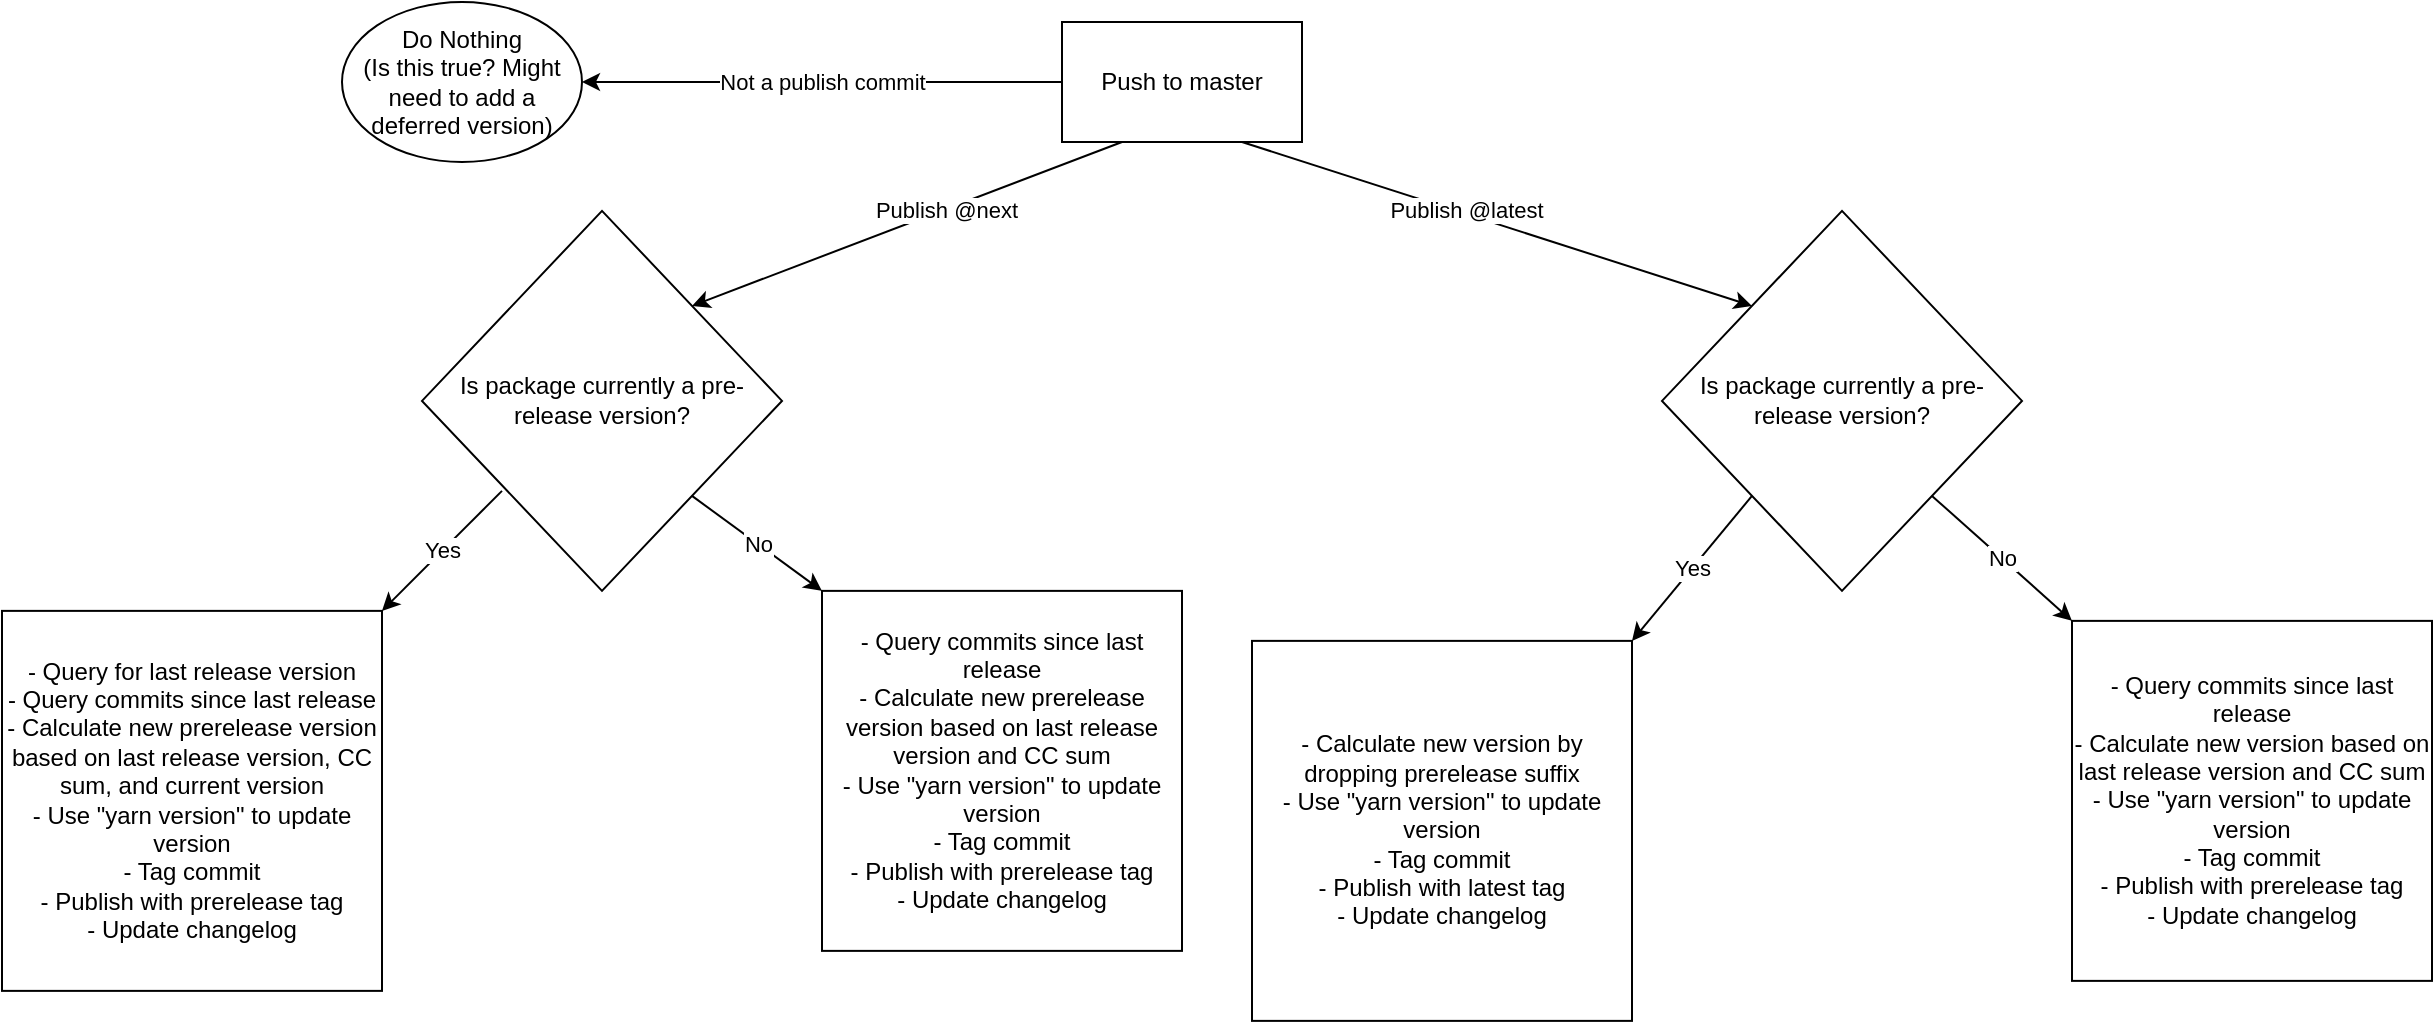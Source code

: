 <mxfile version="14.2.6" type="github">
  <diagram name="Page-1" id="8ce9d11a-91a2-4d17-14d8-a56ed91bf033">
    <mxGraphModel dx="2762" dy="1406" grid="1" gridSize="10" guides="1" tooltips="1" connect="1" arrows="1" fold="1" page="1" pageScale="1" pageWidth="1100" pageHeight="850" background="#ffffff" math="0" shadow="0">
      <root>
        <mxCell id="0" />
        <mxCell id="1" parent="0" />
        <mxCell id="frzOcebAlhDAod7eqseu-1" value="Push to master" style="rounded=0;whiteSpace=wrap;html=1;" vertex="1" parent="1">
          <mxGeometry x="490" y="40" width="120" height="60" as="geometry" />
        </mxCell>
        <mxCell id="frzOcebAlhDAod7eqseu-2" value="" style="endArrow=classic;html=1;exitX=0.25;exitY=1;exitDx=0;exitDy=0;entryX=1;entryY=0;entryDx=0;entryDy=0;" edge="1" parent="1" source="frzOcebAlhDAod7eqseu-1" target="frzOcebAlhDAod7eqseu-7">
          <mxGeometry width="50" height="50" relative="1" as="geometry">
            <mxPoint x="430" y="220" as="sourcePoint" />
            <mxPoint x="480" y="170" as="targetPoint" />
          </mxGeometry>
        </mxCell>
        <mxCell id="frzOcebAlhDAod7eqseu-5" value="Publish @next" style="edgeLabel;html=1;align=center;verticalAlign=middle;resizable=0;points=[];" vertex="1" connectable="0" parent="frzOcebAlhDAod7eqseu-2">
          <mxGeometry x="-0.178" relative="1" as="geometry">
            <mxPoint as="offset" />
          </mxGeometry>
        </mxCell>
        <mxCell id="frzOcebAlhDAod7eqseu-3" value="Not a publish commit" style="endArrow=classic;html=1;exitX=0;exitY=0.5;exitDx=0;exitDy=0;entryX=1;entryY=0.5;entryDx=0;entryDy=0;" edge="1" parent="1" source="frzOcebAlhDAod7eqseu-1" target="frzOcebAlhDAod7eqseu-4">
          <mxGeometry width="50" height="50" relative="1" as="geometry">
            <mxPoint x="340" y="100" as="sourcePoint" />
            <mxPoint x="290" y="70" as="targetPoint" />
          </mxGeometry>
        </mxCell>
        <mxCell id="frzOcebAlhDAod7eqseu-4" value="Do Nothing&lt;br&gt;(Is this true? Might need to add a deferred version)" style="ellipse;whiteSpace=wrap;html=1;" vertex="1" parent="1">
          <mxGeometry x="130" y="30" width="120" height="80" as="geometry" />
        </mxCell>
        <mxCell id="frzOcebAlhDAod7eqseu-7" value="Is package currently a pre-release version?" style="rhombus;whiteSpace=wrap;html=1;" vertex="1" parent="1">
          <mxGeometry x="170" y="134.44" width="180" height="190" as="geometry" />
        </mxCell>
        <mxCell id="frzOcebAlhDAod7eqseu-8" value="Yes" style="endArrow=classic;html=1;" edge="1" parent="1">
          <mxGeometry width="50" height="50" relative="1" as="geometry">
            <mxPoint x="210" y="274.44" as="sourcePoint" />
            <mxPoint x="150" y="334.44" as="targetPoint" />
          </mxGeometry>
        </mxCell>
        <mxCell id="frzOcebAlhDAod7eqseu-9" value="- Query for last release version&lt;br&gt;- Query commits since last release&lt;br&gt;- Calculate new prerelease version based on last release version, CC sum, and current version&lt;br&gt;- Use &quot;yarn version&quot; to update version&lt;br&gt;- Tag commit&lt;br&gt;- Publish with prerelease tag&lt;br&gt;- Update changelog" style="whiteSpace=wrap;html=1;aspect=fixed;" vertex="1" parent="1">
          <mxGeometry x="-40" y="334.44" width="190" height="190" as="geometry" />
        </mxCell>
        <mxCell id="frzOcebAlhDAod7eqseu-10" value="No" style="endArrow=classic;html=1;exitX=1;exitY=1;exitDx=0;exitDy=0;" edge="1" parent="1" source="frzOcebAlhDAod7eqseu-7">
          <mxGeometry width="50" height="50" relative="1" as="geometry">
            <mxPoint x="330" y="334.44" as="sourcePoint" />
            <mxPoint x="370" y="324.44" as="targetPoint" />
          </mxGeometry>
        </mxCell>
        <mxCell id="frzOcebAlhDAod7eqseu-11" value="- Query commits since last release&lt;br&gt;- Calculate new prerelease version based on last release version and CC sum&lt;br&gt;- Use &quot;yarn version&quot; to update version&lt;br&gt;- Tag commit&lt;br&gt;- Publish with prerelease tag&lt;br&gt;- Update changelog" style="whiteSpace=wrap;html=1;aspect=fixed;" vertex="1" parent="1">
          <mxGeometry x="370" y="324.44" width="180" height="180" as="geometry" />
        </mxCell>
        <mxCell id="frzOcebAlhDAod7eqseu-12" value="" style="endArrow=classic;html=1;exitX=0.75;exitY=1;exitDx=0;exitDy=0;entryX=0;entryY=0;entryDx=0;entryDy=0;" edge="1" parent="1" source="frzOcebAlhDAod7eqseu-1" target="frzOcebAlhDAod7eqseu-16">
          <mxGeometry width="50" height="50" relative="1" as="geometry">
            <mxPoint x="620" y="180" as="sourcePoint" />
            <mxPoint x="770" y="230" as="targetPoint" />
          </mxGeometry>
        </mxCell>
        <mxCell id="frzOcebAlhDAod7eqseu-13" value="Publish @latest" style="edgeLabel;html=1;align=center;verticalAlign=middle;resizable=0;points=[];" vertex="1" connectable="0" parent="frzOcebAlhDAod7eqseu-12">
          <mxGeometry x="-0.128" y="2" relative="1" as="geometry">
            <mxPoint as="offset" />
          </mxGeometry>
        </mxCell>
        <mxCell id="frzOcebAlhDAod7eqseu-16" value="Is package currently a pre-release version?" style="rhombus;whiteSpace=wrap;html=1;" vertex="1" parent="1">
          <mxGeometry x="790" y="134.44" width="180" height="190" as="geometry" />
        </mxCell>
        <mxCell id="frzOcebAlhDAod7eqseu-17" value="Yes" style="endArrow=classic;html=1;exitX=0;exitY=1;exitDx=0;exitDy=0;" edge="1" parent="1" source="frzOcebAlhDAod7eqseu-16">
          <mxGeometry width="50" height="50" relative="1" as="geometry">
            <mxPoint x="835" y="289.44" as="sourcePoint" />
            <mxPoint x="775" y="349.44" as="targetPoint" />
          </mxGeometry>
        </mxCell>
        <mxCell id="frzOcebAlhDAod7eqseu-18" value="- Calculate new version by dropping prerelease suffix&lt;br&gt;- Use &quot;yarn version&quot; to update version&lt;br&gt;- Tag commit&lt;br&gt;- Publish with latest tag&lt;br&gt;- Update changelog" style="whiteSpace=wrap;html=1;aspect=fixed;" vertex="1" parent="1">
          <mxGeometry x="585" y="349.44" width="190" height="190" as="geometry" />
        </mxCell>
        <mxCell id="frzOcebAlhDAod7eqseu-19" value="No" style="endArrow=classic;html=1;exitX=1;exitY=1;exitDx=0;exitDy=0;" edge="1" parent="1" source="frzOcebAlhDAod7eqseu-16">
          <mxGeometry width="50" height="50" relative="1" as="geometry">
            <mxPoint x="930" y="291.94" as="sourcePoint" />
            <mxPoint x="995" y="339.44" as="targetPoint" />
          </mxGeometry>
        </mxCell>
        <mxCell id="frzOcebAlhDAod7eqseu-20" value="- Query commits since last release&lt;br&gt;- Calculate new version based on last release version and CC sum&lt;br&gt;- Use &quot;yarn version&quot; to update version&lt;br&gt;- Tag commit&lt;br&gt;- Publish with prerelease tag&lt;br&gt;- Update changelog" style="whiteSpace=wrap;html=1;aspect=fixed;" vertex="1" parent="1">
          <mxGeometry x="995" y="339.44" width="180" height="180" as="geometry" />
        </mxCell>
      </root>
    </mxGraphModel>
  </diagram>
</mxfile>
